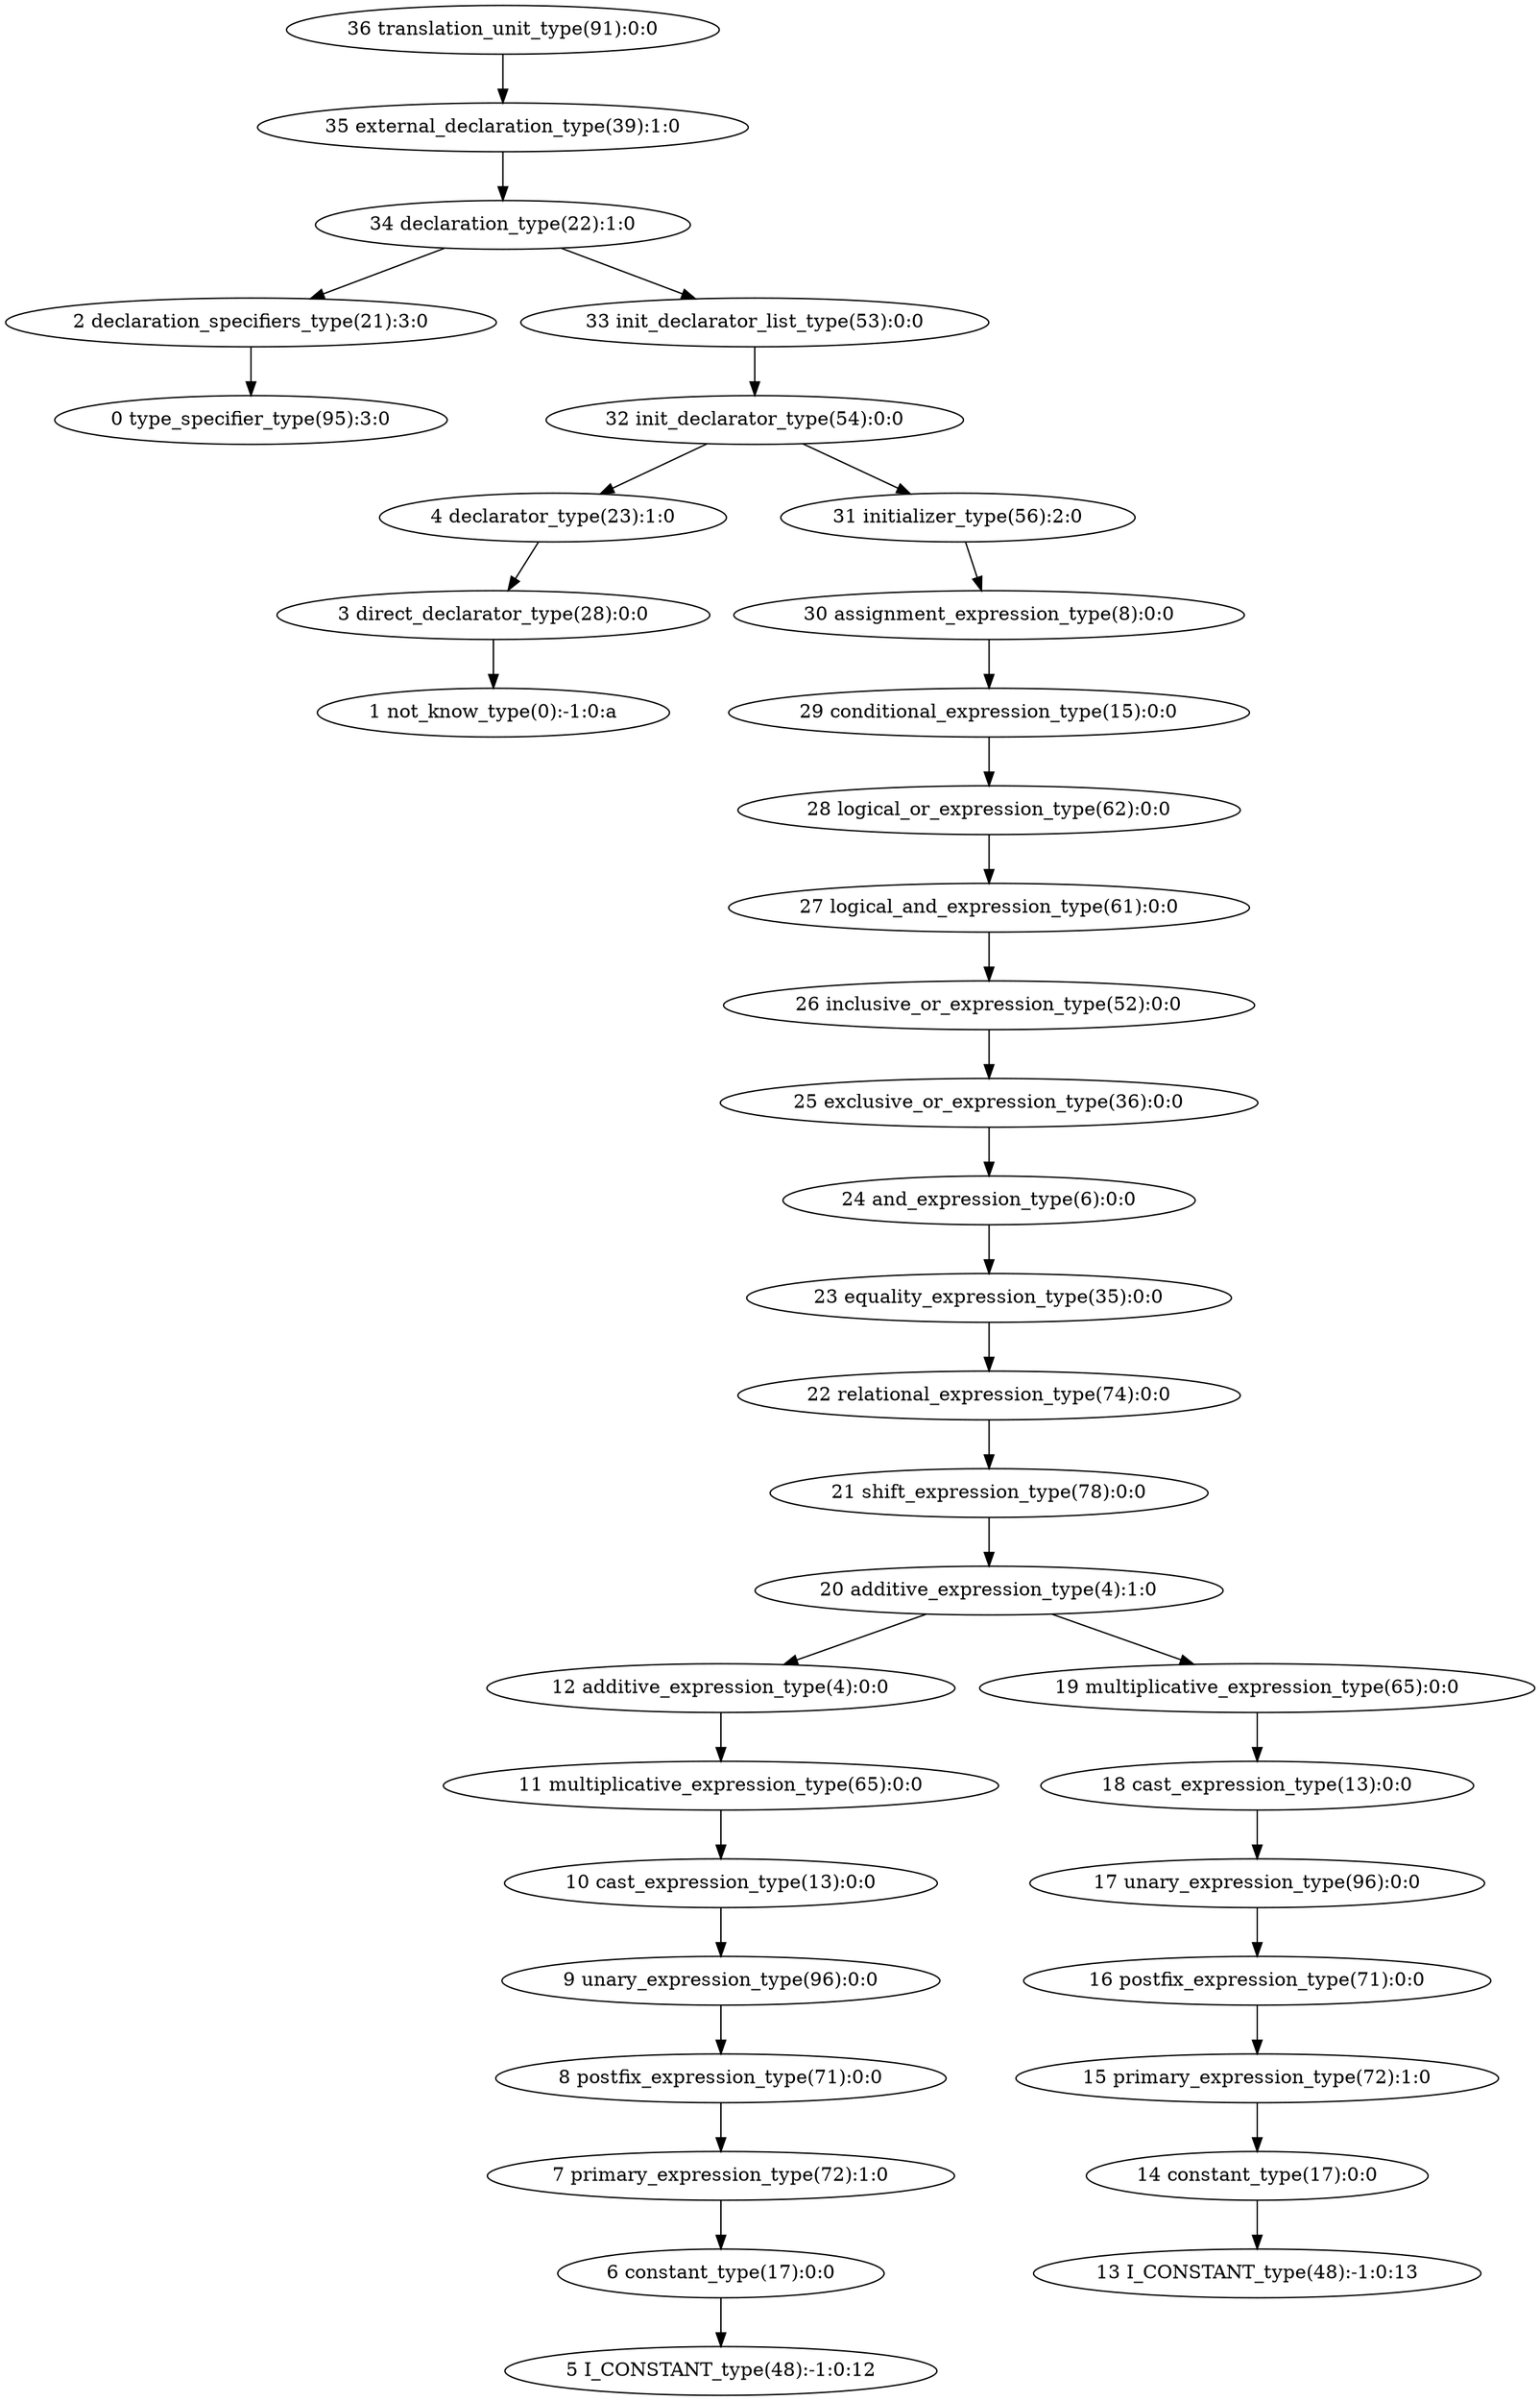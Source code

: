 digraph G{
36[label="36 translation_unit_type(91):0:0"];
35[label="35 external_declaration_type(39):1:0"];
36->35;
35[label="35 external_declaration_type(39):1:0"];
34[label="34 declaration_type(22):1:0"];
35->34;
34[label="34 declaration_type(22):1:0"];
2[label="2 declaration_specifiers_type(21):3:0"];
34->2;
2[label="2 declaration_specifiers_type(21):3:0"];
0[label="0 type_specifier_type(95):3:0"];
2->0;
0[label="0 type_specifier_type(95):3:0"];
33[label="33 init_declarator_list_type(53):0:0"];
34->33;
33[label="33 init_declarator_list_type(53):0:0"];
32[label="32 init_declarator_type(54):0:0"];
33->32;
32[label="32 init_declarator_type(54):0:0"];
4[label="4 declarator_type(23):1:0"];
32->4;
4[label="4 declarator_type(23):1:0"];
3[label="3 direct_declarator_type(28):0:0"];
4->3;
3[label="3 direct_declarator_type(28):0:0"];
1[label="1 not_know_type(0):-1:0:a"];
3->1;
1[label="1 not_know_type(0):-1:0:a"];
31[label="31 initializer_type(56):2:0"];
32->31;
31[label="31 initializer_type(56):2:0"];
30[label="30 assignment_expression_type(8):0:0"];
31->30;
30[label="30 assignment_expression_type(8):0:0"];
29[label="29 conditional_expression_type(15):0:0"];
30->29;
29[label="29 conditional_expression_type(15):0:0"];
28[label="28 logical_or_expression_type(62):0:0"];
29->28;
28[label="28 logical_or_expression_type(62):0:0"];
27[label="27 logical_and_expression_type(61):0:0"];
28->27;
27[label="27 logical_and_expression_type(61):0:0"];
26[label="26 inclusive_or_expression_type(52):0:0"];
27->26;
26[label="26 inclusive_or_expression_type(52):0:0"];
25[label="25 exclusive_or_expression_type(36):0:0"];
26->25;
25[label="25 exclusive_or_expression_type(36):0:0"];
24[label="24 and_expression_type(6):0:0"];
25->24;
24[label="24 and_expression_type(6):0:0"];
23[label="23 equality_expression_type(35):0:0"];
24->23;
23[label="23 equality_expression_type(35):0:0"];
22[label="22 relational_expression_type(74):0:0"];
23->22;
22[label="22 relational_expression_type(74):0:0"];
21[label="21 shift_expression_type(78):0:0"];
22->21;
21[label="21 shift_expression_type(78):0:0"];
20[label="20 additive_expression_type(4):1:0"];
21->20;
20[label="20 additive_expression_type(4):1:0"];
12[label="12 additive_expression_type(4):0:0"];
20->12;
12[label="12 additive_expression_type(4):0:0"];
11[label="11 multiplicative_expression_type(65):0:0"];
12->11;
11[label="11 multiplicative_expression_type(65):0:0"];
10[label="10 cast_expression_type(13):0:0"];
11->10;
10[label="10 cast_expression_type(13):0:0"];
9[label="9 unary_expression_type(96):0:0"];
10->9;
9[label="9 unary_expression_type(96):0:0"];
8[label="8 postfix_expression_type(71):0:0"];
9->8;
8[label="8 postfix_expression_type(71):0:0"];
7[label="7 primary_expression_type(72):1:0"];
8->7;
7[label="7 primary_expression_type(72):1:0"];
6[label="6 constant_type(17):0:0"];
7->6;
6[label="6 constant_type(17):0:0"];
5[label="5 I_CONSTANT_type(48):-1:0:12"];
6->5;
5[label="5 I_CONSTANT_type(48):-1:0:12"];
19[label="19 multiplicative_expression_type(65):0:0"];
20->19;
19[label="19 multiplicative_expression_type(65):0:0"];
18[label="18 cast_expression_type(13):0:0"];
19->18;
18[label="18 cast_expression_type(13):0:0"];
17[label="17 unary_expression_type(96):0:0"];
18->17;
17[label="17 unary_expression_type(96):0:0"];
16[label="16 postfix_expression_type(71):0:0"];
17->16;
16[label="16 postfix_expression_type(71):0:0"];
15[label="15 primary_expression_type(72):1:0"];
16->15;
15[label="15 primary_expression_type(72):1:0"];
14[label="14 constant_type(17):0:0"];
15->14;
14[label="14 constant_type(17):0:0"];
13[label="13 I_CONSTANT_type(48):-1:0:13"];
14->13;
13[label="13 I_CONSTANT_type(48):-1:0:13"];
}
